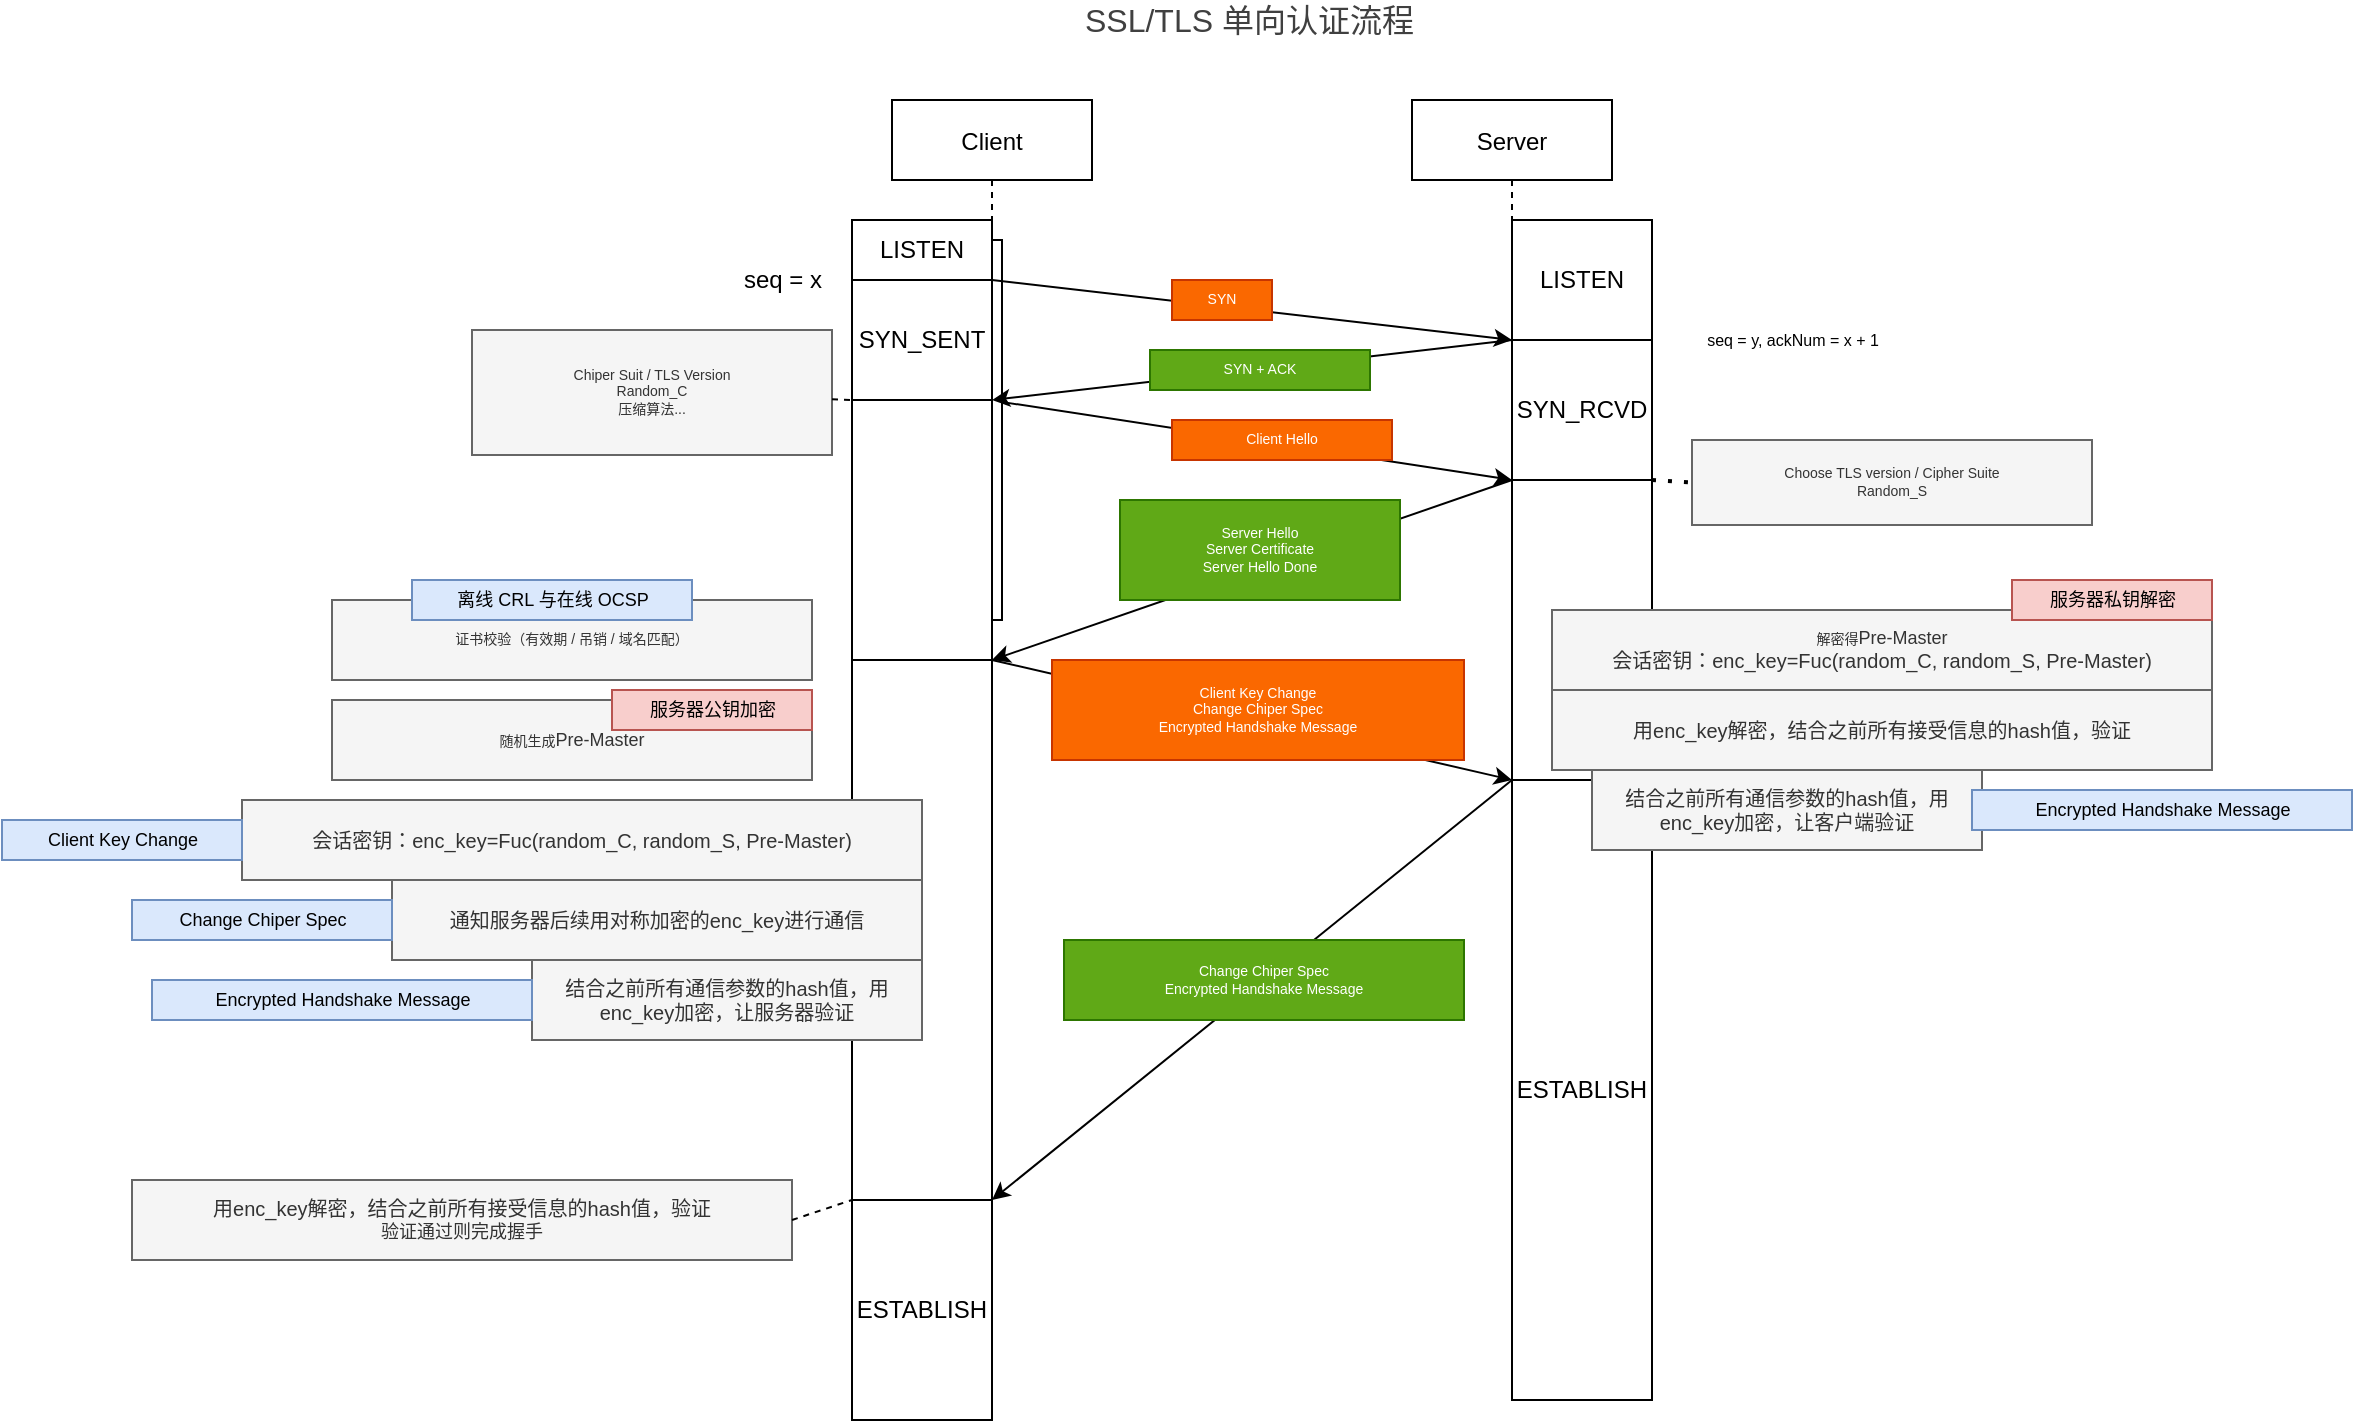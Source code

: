 <mxfile version="14.0.4" type="github">
  <diagram id="kgpKYQtTHZ0yAKxKKP6v" name="Page-1">
    <mxGraphModel dx="4323" dy="1867" grid="1" gridSize="10" guides="1" tooltips="1" connect="1" arrows="1" fold="1" page="1" pageScale="1" pageWidth="850" pageHeight="1100" math="0" shadow="0">
      <root>
        <mxCell id="0" />
        <mxCell id="1" parent="0" />
        <mxCell id="3nuBFxr9cyL0pnOWT2aG-1" value="Client" style="shape=umlLifeline;perimeter=lifelinePerimeter;container=1;collapsible=0;recursiveResize=0;rounded=0;shadow=0;strokeWidth=1;" parent="1" vertex="1">
          <mxGeometry x="120" y="80" width="100" height="300" as="geometry" />
        </mxCell>
        <mxCell id="3nuBFxr9cyL0pnOWT2aG-2" value="" style="points=[];perimeter=orthogonalPerimeter;rounded=0;shadow=0;strokeWidth=1;" parent="3nuBFxr9cyL0pnOWT2aG-1" vertex="1">
          <mxGeometry x="45" y="70" width="10" height="190" as="geometry" />
        </mxCell>
        <mxCell id="3nuBFxr9cyL0pnOWT2aG-5" value="Server" style="shape=umlLifeline;perimeter=lifelinePerimeter;container=1;collapsible=0;recursiveResize=0;rounded=0;shadow=0;strokeWidth=1;" parent="1" vertex="1">
          <mxGeometry x="380" y="80" width="100" height="300" as="geometry" />
        </mxCell>
        <mxCell id="pDErtW31qNbLOewcHWBB-3" value="LISTEN" style="rounded=0;whiteSpace=wrap;html=1;" vertex="1" parent="1">
          <mxGeometry x="430" y="140" width="70" height="60" as="geometry" />
        </mxCell>
        <mxCell id="pDErtW31qNbLOewcHWBB-4" value="LISTEN" style="rounded=0;whiteSpace=wrap;html=1;" vertex="1" parent="1">
          <mxGeometry x="100" y="140" width="70" height="30" as="geometry" />
        </mxCell>
        <mxCell id="pDErtW31qNbLOewcHWBB-6" value="" style="endArrow=classic;html=1;exitX=1;exitY=1;exitDx=0;exitDy=0;entryX=0;entryY=1;entryDx=0;entryDy=0;" edge="1" parent="1" source="pDErtW31qNbLOewcHWBB-4" target="pDErtW31qNbLOewcHWBB-3">
          <mxGeometry width="50" height="50" relative="1" as="geometry">
            <mxPoint x="340" y="250" as="sourcePoint" />
            <mxPoint x="390" y="200" as="targetPoint" />
          </mxGeometry>
        </mxCell>
        <mxCell id="pDErtW31qNbLOewcHWBB-8" value="SYN_SENT" style="rounded=0;whiteSpace=wrap;html=1;" vertex="1" parent="1">
          <mxGeometry x="100" y="170" width="70" height="60" as="geometry" />
        </mxCell>
        <mxCell id="pDErtW31qNbLOewcHWBB-9" value="SYN_RCVD" style="rounded=0;whiteSpace=wrap;html=1;" vertex="1" parent="1">
          <mxGeometry x="430" y="200" width="70" height="70" as="geometry" />
        </mxCell>
        <mxCell id="pDErtW31qNbLOewcHWBB-11" value="" style="endArrow=classic;html=1;entryX=1;entryY=1;entryDx=0;entryDy=0;" edge="1" parent="1" target="pDErtW31qNbLOewcHWBB-8">
          <mxGeometry width="50" height="50" relative="1" as="geometry">
            <mxPoint x="430" y="200" as="sourcePoint" />
            <mxPoint x="300" y="260" as="targetPoint" />
          </mxGeometry>
        </mxCell>
        <mxCell id="pDErtW31qNbLOewcHWBB-23" value="" style="endArrow=classic;html=1;fontSize=6;fontColor=#000000;exitX=0.971;exitY=0.426;exitDx=0;exitDy=0;exitPerimeter=0;entryX=0;entryY=1;entryDx=0;entryDy=0;" edge="1" parent="1" source="3nuBFxr9cyL0pnOWT2aG-2" target="pDErtW31qNbLOewcHWBB-9">
          <mxGeometry width="50" height="50" relative="1" as="geometry">
            <mxPoint x="220" y="300" as="sourcePoint" />
            <mxPoint x="426" y="266" as="targetPoint" />
          </mxGeometry>
        </mxCell>
        <mxCell id="pDErtW31qNbLOewcHWBB-25" value="" style="rounded=0;whiteSpace=wrap;html=1;" vertex="1" parent="1">
          <mxGeometry x="100" y="230" width="70" height="130" as="geometry" />
        </mxCell>
        <mxCell id="pDErtW31qNbLOewcHWBB-28" value="" style="rounded=0;whiteSpace=wrap;html=1;" vertex="1" parent="1">
          <mxGeometry x="430" y="270" width="70" height="150" as="geometry" />
        </mxCell>
        <mxCell id="pDErtW31qNbLOewcHWBB-33" value="" style="endArrow=classic;html=1;fontSize=6;fontColor=#000000;entryX=1;entryY=0;entryDx=0;entryDy=0;exitX=0;exitY=0;exitDx=0;exitDy=0;" edge="1" parent="1" source="pDErtW31qNbLOewcHWBB-28" target="pDErtW31qNbLOewcHWBB-60">
          <mxGeometry width="50" height="50" relative="1" as="geometry">
            <mxPoint x="290" y="390" as="sourcePoint" />
            <mxPoint x="340" y="340" as="targetPoint" />
          </mxGeometry>
        </mxCell>
        <mxCell id="pDErtW31qNbLOewcHWBB-36" value="Chiper Suit / TLS Version&lt;br&gt;Random_C&lt;br&gt;压缩算法..." style="text;html=1;strokeColor=#666666;fillColor=#f5f5f5;align=center;verticalAlign=middle;whiteSpace=wrap;rounded=0;fontSize=7;fontColor=#333333;" vertex="1" parent="1">
          <mxGeometry x="-90" y="195" width="180" height="62.5" as="geometry" />
        </mxCell>
        <mxCell id="pDErtW31qNbLOewcHWBB-46" value="Server Hello&lt;br&gt;Server Certificate&lt;br&gt;Server Hello Done" style="text;html=1;strokeColor=#2D7600;fillColor=#60a917;align=center;verticalAlign=middle;whiteSpace=wrap;rounded=0;fontSize=7;fontColor=#ffffff;" vertex="1" parent="1">
          <mxGeometry x="234" y="280" width="140" height="50" as="geometry" />
        </mxCell>
        <mxCell id="pDErtW31qNbLOewcHWBB-48" value="SYN" style="text;html=1;strokeColor=#C73500;fillColor=#fa6800;align=center;verticalAlign=middle;whiteSpace=wrap;rounded=0;fontSize=7;fontColor=#ffffff;" vertex="1" parent="1">
          <mxGeometry x="260" y="170" width="50" height="20" as="geometry" />
        </mxCell>
        <mxCell id="pDErtW31qNbLOewcHWBB-49" value="&lt;span style=&quot;font-size: 12px&quot;&gt;seq = x&lt;/span&gt;" style="text;html=1;align=center;verticalAlign=middle;resizable=0;points=[];autosize=1;fontSize=7;fontColor=#000000;" vertex="1" parent="1">
          <mxGeometry x="40" y="165" width="50" height="10" as="geometry" />
        </mxCell>
        <mxCell id="pDErtW31qNbLOewcHWBB-50" value="&lt;span style=&quot;font-size: 8px&quot;&gt;seq = y, ackNum = x + 1&lt;/span&gt;" style="text;html=1;align=center;verticalAlign=middle;resizable=0;points=[];autosize=1;fontSize=7;fontColor=#000000;" vertex="1" parent="1">
          <mxGeometry x="500" y="195" width="140" height="10" as="geometry" />
        </mxCell>
        <mxCell id="pDErtW31qNbLOewcHWBB-53" value="SYN + ACK&lt;br&gt;" style="text;html=1;strokeColor=#2D7600;fillColor=#60a917;align=center;verticalAlign=middle;whiteSpace=wrap;rounded=0;fontSize=7;fontColor=#ffffff;" vertex="1" parent="1">
          <mxGeometry x="249" y="205" width="110" height="20" as="geometry" />
        </mxCell>
        <mxCell id="pDErtW31qNbLOewcHWBB-56" value="Client Hello" style="text;html=1;strokeColor=#C73500;fillColor=#fa6800;align=center;verticalAlign=middle;whiteSpace=wrap;rounded=0;fontSize=7;fontColor=#ffffff;" vertex="1" parent="1">
          <mxGeometry x="260" y="240" width="110" height="20" as="geometry" />
        </mxCell>
        <mxCell id="pDErtW31qNbLOewcHWBB-58" value="" style="endArrow=none;dashed=1;html=1;fontSize=7;fontColor=#000000;" edge="1" parent="1" source="pDErtW31qNbLOewcHWBB-36">
          <mxGeometry width="50" height="50" relative="1" as="geometry">
            <mxPoint x="90" y="280" as="sourcePoint" />
            <mxPoint x="100" y="230" as="targetPoint" />
          </mxGeometry>
        </mxCell>
        <mxCell id="pDErtW31qNbLOewcHWBB-59" value="Choose TLS version / Cipher Suite&lt;br&gt;Random_S" style="text;html=1;strokeColor=#666666;fillColor=#f5f5f5;align=center;verticalAlign=middle;whiteSpace=wrap;rounded=0;fontSize=7;fontColor=#333333;" vertex="1" parent="1">
          <mxGeometry x="520" y="250" width="200" height="42.5" as="geometry" />
        </mxCell>
        <mxCell id="pDErtW31qNbLOewcHWBB-60" value="" style="rounded=0;whiteSpace=wrap;html=1;" vertex="1" parent="1">
          <mxGeometry x="100" y="360" width="70" height="270" as="geometry" />
        </mxCell>
        <mxCell id="pDErtW31qNbLOewcHWBB-61" value="" style="endArrow=classic;html=1;fontSize=7;fontColor=#000000;entryX=0;entryY=1;entryDx=0;entryDy=0;exitX=1;exitY=0;exitDx=0;exitDy=0;" edge="1" parent="1" source="pDErtW31qNbLOewcHWBB-60" target="pDErtW31qNbLOewcHWBB-28">
          <mxGeometry width="50" height="50" relative="1" as="geometry">
            <mxPoint x="170" y="350" as="sourcePoint" />
            <mxPoint x="370" y="330" as="targetPoint" />
          </mxGeometry>
        </mxCell>
        <mxCell id="pDErtW31qNbLOewcHWBB-62" value="Client Key Change&lt;br&gt;Change Chiper Spec&lt;br&gt;Encrypted Handshake Message" style="text;html=1;strokeColor=#C73500;fillColor=#fa6800;align=center;verticalAlign=middle;whiteSpace=wrap;rounded=0;fontSize=7;fontColor=#ffffff;" vertex="1" parent="1">
          <mxGeometry x="200" y="360" width="206" height="50" as="geometry" />
        </mxCell>
        <mxCell id="pDErtW31qNbLOewcHWBB-65" value="证书校验（有效期 / 吊销 / 域名匹配）&lt;br&gt;" style="text;html=1;strokeColor=#666666;fillColor=#f5f5f5;align=center;verticalAlign=middle;whiteSpace=wrap;rounded=0;fontSize=7;fontColor=#333333;" vertex="1" parent="1">
          <mxGeometry x="-160" y="330" width="240" height="40" as="geometry" />
        </mxCell>
        <mxCell id="pDErtW31qNbLOewcHWBB-70" value="离线 CRL 与在线 OCSP" style="text;html=1;align=center;verticalAlign=middle;resizable=0;points=[];autosize=1;fontSize=9;fillColor=#dae8fc;strokeColor=#6c8ebf;" vertex="1" parent="1">
          <mxGeometry x="-120" y="320" width="140" height="20" as="geometry" />
        </mxCell>
        <mxCell id="pDErtW31qNbLOewcHWBB-71" value="" style="endArrow=none;dashed=1;html=1;dashPattern=1 3;strokeWidth=2;fontSize=9;fontColor=#000000;exitX=1;exitY=1;exitDx=0;exitDy=0;entryX=0;entryY=0.5;entryDx=0;entryDy=0;" edge="1" parent="1" source="pDErtW31qNbLOewcHWBB-9" target="pDErtW31qNbLOewcHWBB-59">
          <mxGeometry width="50" height="50" relative="1" as="geometry">
            <mxPoint x="540" y="360" as="sourcePoint" />
            <mxPoint x="590" y="310" as="targetPoint" />
          </mxGeometry>
        </mxCell>
        <mxCell id="pDErtW31qNbLOewcHWBB-74" value="随机生成&lt;span style=&quot;font-size: 9px&quot;&gt;Pre-Master&lt;/span&gt;" style="text;html=1;strokeColor=#666666;fillColor=#f5f5f5;align=center;verticalAlign=middle;whiteSpace=wrap;rounded=0;fontSize=7;fontColor=#333333;" vertex="1" parent="1">
          <mxGeometry x="-160" y="380" width="240" height="40" as="geometry" />
        </mxCell>
        <mxCell id="pDErtW31qNbLOewcHWBB-79" value="服务器公钥加密" style="text;html=1;align=center;verticalAlign=middle;resizable=0;points=[];autosize=1;fontSize=9;fillColor=#f8cecc;strokeColor=#b85450;" vertex="1" parent="1">
          <mxGeometry x="-20" y="375" width="100" height="20" as="geometry" />
        </mxCell>
        <mxCell id="pDErtW31qNbLOewcHWBB-86" value="ESTABLISH" style="rounded=0;whiteSpace=wrap;html=1;" vertex="1" parent="1">
          <mxGeometry x="430" y="420" width="70" height="310" as="geometry" />
        </mxCell>
        <mxCell id="pDErtW31qNbLOewcHWBB-87" value="" style="endArrow=classic;html=1;fontSize=9;fontColor=#000000;entryX=1;entryY=1;entryDx=0;entryDy=0;" edge="1" parent="1" target="pDErtW31qNbLOewcHWBB-60">
          <mxGeometry width="50" height="50" relative="1" as="geometry">
            <mxPoint x="430" y="420" as="sourcePoint" />
            <mxPoint x="410" y="460" as="targetPoint" />
          </mxGeometry>
        </mxCell>
        <mxCell id="pDErtW31qNbLOewcHWBB-88" value="Change Chiper Spec&lt;br&gt;Encrypted Handshake Message" style="text;html=1;strokeColor=#2D7600;fillColor=#60a917;align=center;verticalAlign=middle;whiteSpace=wrap;rounded=0;fontSize=7;fontColor=#ffffff;" vertex="1" parent="1">
          <mxGeometry x="206" y="500" width="200" height="40" as="geometry" />
        </mxCell>
        <mxCell id="pDErtW31qNbLOewcHWBB-95" value="&lt;span style=&quot;font-size: 10px&quot;&gt;通知服务器后续用对称加密的enc_key进行通信&lt;/span&gt;" style="text;html=1;strokeColor=#666666;fillColor=#f5f5f5;align=center;verticalAlign=middle;whiteSpace=wrap;rounded=0;fontSize=7;fontColor=#333333;" vertex="1" parent="1">
          <mxGeometry x="-130" y="470" width="265" height="40" as="geometry" />
        </mxCell>
        <mxCell id="pDErtW31qNbLOewcHWBB-96" value="&lt;span style=&quot;font-size: 10px&quot;&gt;会话密钥：enc_key=Fuc(random_C, random_S, Pre-Master)&lt;/span&gt;" style="text;html=1;strokeColor=#666666;fillColor=#f5f5f5;align=center;verticalAlign=middle;whiteSpace=wrap;rounded=0;fontSize=7;fontColor=#333333;" vertex="1" parent="1">
          <mxGeometry x="-205" y="430" width="340" height="40" as="geometry" />
        </mxCell>
        <mxCell id="pDErtW31qNbLOewcHWBB-97" value="Client Key Change" style="text;html=1;align=center;verticalAlign=middle;resizable=0;points=[];autosize=1;fontSize=9;fillColor=#dae8fc;strokeColor=#6c8ebf;" vertex="1" parent="1">
          <mxGeometry x="-325" y="440" width="120" height="20" as="geometry" />
        </mxCell>
        <mxCell id="pDErtW31qNbLOewcHWBB-98" value="Change Chiper Spec" style="text;html=1;align=center;verticalAlign=middle;resizable=0;points=[];autosize=1;fontSize=9;fillColor=#dae8fc;strokeColor=#6c8ebf;" vertex="1" parent="1">
          <mxGeometry x="-260" y="480" width="130" height="20" as="geometry" />
        </mxCell>
        <mxCell id="pDErtW31qNbLOewcHWBB-100" value="&lt;span style=&quot;font-size: 10px&quot;&gt;结合之前所有通信参数的hash值，用enc_key加密，让服务器验证&lt;/span&gt;" style="text;html=1;strokeColor=#666666;fillColor=#f5f5f5;align=center;verticalAlign=middle;whiteSpace=wrap;rounded=0;fontSize=7;fontColor=#333333;" vertex="1" parent="1">
          <mxGeometry x="-60" y="510" width="195" height="40" as="geometry" />
        </mxCell>
        <mxCell id="pDErtW31qNbLOewcHWBB-101" value="Encrypted Handshake Message" style="text;html=1;align=center;verticalAlign=middle;resizable=0;points=[];autosize=1;fontSize=9;fillColor=#dae8fc;strokeColor=#6c8ebf;" vertex="1" parent="1">
          <mxGeometry x="-250" y="520" width="190" height="20" as="geometry" />
        </mxCell>
        <mxCell id="pDErtW31qNbLOewcHWBB-103" value="解密得&lt;span style=&quot;font-size: 9px&quot;&gt;Pre-Master&lt;br&gt;&lt;/span&gt;&lt;span style=&quot;font-size: 10px&quot;&gt;会话密钥：enc_key=Fuc(random_C, random_S, Pre-Master)&lt;/span&gt;&lt;span style=&quot;font-size: 9px&quot;&gt;&lt;br&gt;&lt;/span&gt;" style="text;html=1;strokeColor=#666666;fillColor=#f5f5f5;align=center;verticalAlign=middle;whiteSpace=wrap;rounded=0;fontSize=7;fontColor=#333333;" vertex="1" parent="1">
          <mxGeometry x="450" y="335" width="330" height="40" as="geometry" />
        </mxCell>
        <mxCell id="pDErtW31qNbLOewcHWBB-105" value="服务器私钥解密" style="text;html=1;align=center;verticalAlign=middle;resizable=0;points=[];autosize=1;fontSize=9;fillColor=#f8cecc;strokeColor=#b85450;" vertex="1" parent="1">
          <mxGeometry x="680" y="320" width="100" height="20" as="geometry" />
        </mxCell>
        <mxCell id="pDErtW31qNbLOewcHWBB-106" value="&lt;span style=&quot;font-size: 10px&quot;&gt;用enc_key解密，结合之前所有接受信息的hash值，验证&lt;/span&gt;&lt;span style=&quot;font-size: 9px&quot;&gt;&lt;br&gt;&lt;/span&gt;" style="text;html=1;strokeColor=#666666;fillColor=#f5f5f5;align=center;verticalAlign=middle;whiteSpace=wrap;rounded=0;fontSize=7;fontColor=#333333;" vertex="1" parent="1">
          <mxGeometry x="450" y="375" width="330" height="40" as="geometry" />
        </mxCell>
        <mxCell id="pDErtW31qNbLOewcHWBB-107" value="&lt;span style=&quot;font-size: 10px&quot;&gt;结合之前所有通信参数的hash值，用enc_key加密，让客户端验证&lt;/span&gt;" style="text;html=1;strokeColor=#666666;fillColor=#f5f5f5;align=center;verticalAlign=middle;whiteSpace=wrap;rounded=0;fontSize=7;fontColor=#333333;" vertex="1" parent="1">
          <mxGeometry x="470" y="415" width="195" height="40" as="geometry" />
        </mxCell>
        <mxCell id="pDErtW31qNbLOewcHWBB-108" value="Encrypted Handshake Message" style="text;html=1;align=center;verticalAlign=middle;resizable=0;points=[];autosize=1;fontSize=9;fillColor=#dae8fc;strokeColor=#6c8ebf;" vertex="1" parent="1">
          <mxGeometry x="660" y="425" width="190" height="20" as="geometry" />
        </mxCell>
        <mxCell id="pDErtW31qNbLOewcHWBB-109" value="&lt;span style=&quot;font-size: 10px&quot;&gt;用enc_key解密，结合之前所有接受信息的hash值，验证&lt;br&gt;&lt;/span&gt;&lt;span style=&quot;font-size: 9px&quot;&gt;验证通过则完成握手&lt;br&gt;&lt;/span&gt;" style="text;html=1;strokeColor=#666666;fillColor=#f5f5f5;align=center;verticalAlign=middle;whiteSpace=wrap;rounded=0;fontSize=7;fontColor=#333333;" vertex="1" parent="1">
          <mxGeometry x="-260" y="620" width="330" height="40" as="geometry" />
        </mxCell>
        <mxCell id="pDErtW31qNbLOewcHWBB-110" value="" style="endArrow=none;dashed=1;html=1;fontSize=9;fontColor=#000000;entryX=0;entryY=1;entryDx=0;entryDy=0;exitX=1;exitY=0.5;exitDx=0;exitDy=0;" edge="1" parent="1" source="pDErtW31qNbLOewcHWBB-109" target="pDErtW31qNbLOewcHWBB-60">
          <mxGeometry width="50" height="50" relative="1" as="geometry">
            <mxPoint x="70" y="680" as="sourcePoint" />
            <mxPoint x="120" y="630" as="targetPoint" />
          </mxGeometry>
        </mxCell>
        <mxCell id="pDErtW31qNbLOewcHWBB-111" value="&lt;span&gt;ESTABLISH&lt;/span&gt;" style="rounded=0;whiteSpace=wrap;html=1;" vertex="1" parent="1">
          <mxGeometry x="100" y="630" width="70" height="110" as="geometry" />
        </mxCell>
        <mxCell id="pDErtW31qNbLOewcHWBB-112" value="&lt;span style=&quot;color: rgb(64 , 64 , 64) ; font-family: , , &amp;#34;apple color emoji&amp;#34; , &amp;#34;segoe ui emoji&amp;#34; , &amp;#34;segoe ui symbol&amp;#34; , &amp;#34;segoe ui&amp;#34; , &amp;#34;pingfang sc&amp;#34; , &amp;#34;hiragino sans gb&amp;#34; , &amp;#34;microsoft yahei&amp;#34; , &amp;#34;helvetica neue&amp;#34; , &amp;#34;helvetica&amp;#34; , &amp;#34;arial&amp;#34; , sans-serif ; font-size: 16px ; background-color: rgb(255 , 255 , 255)&quot;&gt;&amp;nbsp;SSL/TLS 单向认证流程&lt;/span&gt;" style="text;html=1;align=center;verticalAlign=middle;resizable=0;points=[];autosize=1;fontSize=9;fontColor=#000000;" vertex="1" parent="1">
          <mxGeometry x="206" y="30" width="180" height="20" as="geometry" />
        </mxCell>
      </root>
    </mxGraphModel>
  </diagram>
</mxfile>
